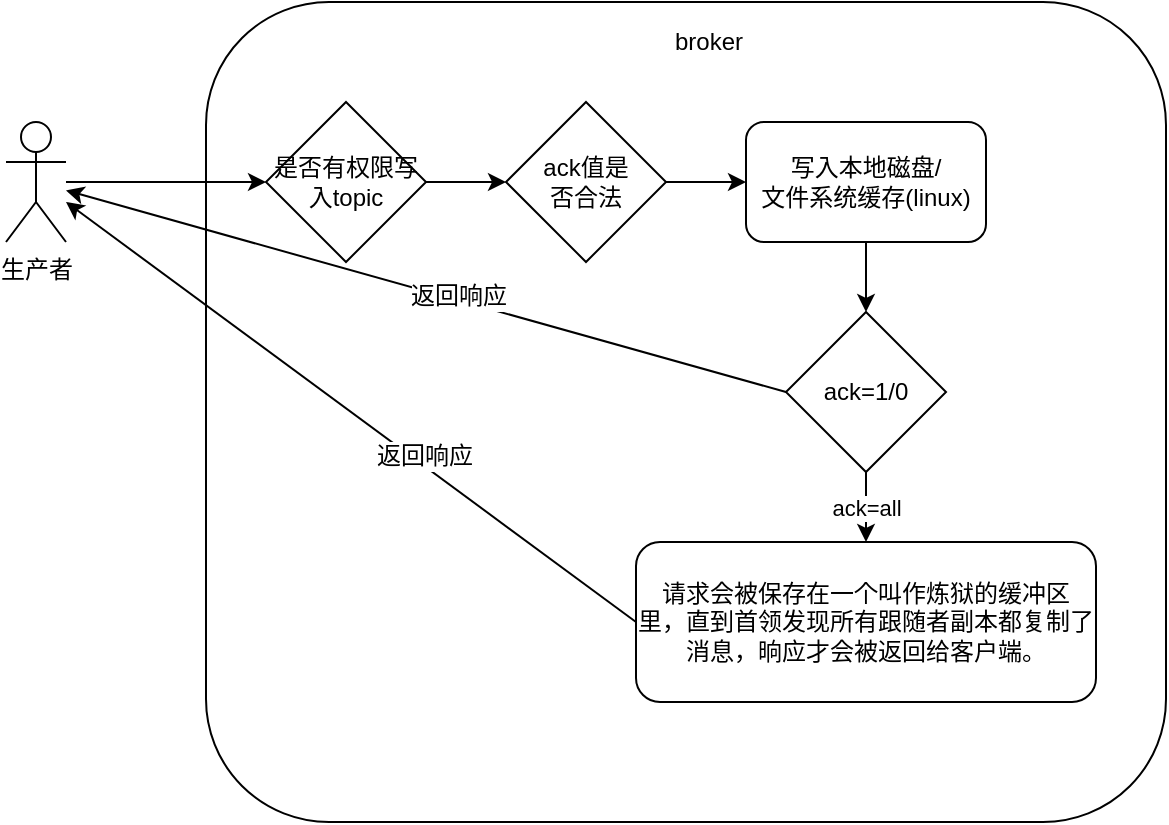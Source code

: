 <mxfile version="12.1.2" type="github" pages="1">
  <diagram id="3oG3UncY6g05R-9aJo_f" name="Page-1">
    <mxGraphModel dx="956" dy="428" grid="1" gridSize="10" guides="1" tooltips="1" connect="1" arrows="1" fold="1" page="1" pageScale="1" pageWidth="827" pageHeight="1169" math="0" shadow="0">
      <root>
        <mxCell id="0"/>
        <mxCell id="1" parent="0"/>
        <mxCell id="o-bTh337Lytt6Xdy55XI-4" value="" style="rounded=1;whiteSpace=wrap;html=1;" vertex="1" parent="1">
          <mxGeometry x="200" y="50" width="480" height="410" as="geometry"/>
        </mxCell>
        <mxCell id="o-bTh337Lytt6Xdy55XI-15" style="edgeStyle=orthogonalEdgeStyle;rounded=0;orthogonalLoop=1;jettySize=auto;html=1;entryX=0;entryY=0.5;entryDx=0;entryDy=0;" edge="1" parent="1" source="o-bTh337Lytt6Xdy55XI-1" target="o-bTh337Lytt6Xdy55XI-7">
          <mxGeometry relative="1" as="geometry"/>
        </mxCell>
        <mxCell id="o-bTh337Lytt6Xdy55XI-1" value="生产者" style="shape=umlActor;verticalLabelPosition=bottom;labelBackgroundColor=#ffffff;verticalAlign=top;html=1;outlineConnect=0;" vertex="1" parent="1">
          <mxGeometry x="100" y="110" width="30" height="60" as="geometry"/>
        </mxCell>
        <mxCell id="o-bTh337Lytt6Xdy55XI-16" style="edgeStyle=orthogonalEdgeStyle;rounded=0;orthogonalLoop=1;jettySize=auto;html=1;entryX=0;entryY=0.5;entryDx=0;entryDy=0;" edge="1" parent="1" source="o-bTh337Lytt6Xdy55XI-7" target="o-bTh337Lytt6Xdy55XI-8">
          <mxGeometry relative="1" as="geometry"/>
        </mxCell>
        <mxCell id="o-bTh337Lytt6Xdy55XI-7" value="&lt;span style=&quot;white-space: normal&quot;&gt;是否有权限写入topic&lt;/span&gt;" style="rhombus;whiteSpace=wrap;html=1;" vertex="1" parent="1">
          <mxGeometry x="230" y="100" width="80" height="80" as="geometry"/>
        </mxCell>
        <mxCell id="o-bTh337Lytt6Xdy55XI-17" style="edgeStyle=orthogonalEdgeStyle;rounded=0;orthogonalLoop=1;jettySize=auto;html=1;" edge="1" parent="1" source="o-bTh337Lytt6Xdy55XI-8" target="o-bTh337Lytt6Xdy55XI-9">
          <mxGeometry relative="1" as="geometry"/>
        </mxCell>
        <mxCell id="o-bTh337Lytt6Xdy55XI-8" value="ack值是&lt;br&gt;否合法" style="rhombus;whiteSpace=wrap;html=1;" vertex="1" parent="1">
          <mxGeometry x="350" y="100" width="80" height="80" as="geometry"/>
        </mxCell>
        <mxCell id="o-bTh337Lytt6Xdy55XI-18" style="edgeStyle=orthogonalEdgeStyle;rounded=0;orthogonalLoop=1;jettySize=auto;html=1;entryX=0.5;entryY=0;entryDx=0;entryDy=0;" edge="1" parent="1" source="o-bTh337Lytt6Xdy55XI-9" target="o-bTh337Lytt6Xdy55XI-10">
          <mxGeometry relative="1" as="geometry"/>
        </mxCell>
        <mxCell id="o-bTh337Lytt6Xdy55XI-9" value="写入本地磁盘/&lt;br&gt;文件系统缓存(linux)" style="rounded=1;whiteSpace=wrap;html=1;" vertex="1" parent="1">
          <mxGeometry x="470" y="110" width="120" height="60" as="geometry"/>
        </mxCell>
        <mxCell id="o-bTh337Lytt6Xdy55XI-19" value="ack=all" style="edgeStyle=orthogonalEdgeStyle;rounded=0;orthogonalLoop=1;jettySize=auto;html=1;entryX=0.5;entryY=0;entryDx=0;entryDy=0;" edge="1" parent="1" source="o-bTh337Lytt6Xdy55XI-10" target="o-bTh337Lytt6Xdy55XI-12">
          <mxGeometry relative="1" as="geometry"/>
        </mxCell>
        <mxCell id="o-bTh337Lytt6Xdy55XI-10" value="ack=1/0" style="rhombus;whiteSpace=wrap;html=1;" vertex="1" parent="1">
          <mxGeometry x="490" y="205" width="80" height="80" as="geometry"/>
        </mxCell>
        <mxCell id="o-bTh337Lytt6Xdy55XI-12" value="&lt;span style=&quot;font-size: 9pt ; font-family: &amp;#34;hiddenhorzocr&amp;#34;&quot;&gt;请求会被保存在&lt;/span&gt;&lt;span style=&quot;font-size: 9pt ; font-family: &amp;#34;hiddenhorzocr&amp;#34;&quot;&gt;一&lt;/span&gt;&lt;span style=&quot;font-size: 9pt ; font-family: &amp;#34;hiddenhorzocr&amp;#34;&quot;&gt;个叫作炼狱的缓冲&lt;/span&gt;&lt;span style=&quot;font-family: &amp;#34;hiddenhorzocr&amp;#34; ; font-size: 9pt&quot;&gt;区里，直到首领发现所有跟随者副本都复制了消息，晌应才会被返回给客户端。&lt;br&gt;&lt;/span&gt;" style="rounded=1;whiteSpace=wrap;html=1;" vertex="1" parent="1">
          <mxGeometry x="415" y="320" width="230" height="80" as="geometry"/>
        </mxCell>
        <mxCell id="o-bTh337Lytt6Xdy55XI-14" value="broker" style="text;html=1;strokeColor=none;fillColor=none;align=center;verticalAlign=middle;whiteSpace=wrap;rounded=0;" vertex="1" parent="1">
          <mxGeometry x="413" y="60" width="77" height="20" as="geometry"/>
        </mxCell>
        <mxCell id="o-bTh337Lytt6Xdy55XI-21" value="" style="endArrow=classic;html=1;exitX=0;exitY=0.5;exitDx=0;exitDy=0;" edge="1" parent="1" source="o-bTh337Lytt6Xdy55XI-10" target="o-bTh337Lytt6Xdy55XI-1">
          <mxGeometry width="50" height="50" relative="1" as="geometry">
            <mxPoint x="350" y="260" as="sourcePoint"/>
            <mxPoint x="400" y="210" as="targetPoint"/>
          </mxGeometry>
        </mxCell>
        <mxCell id="o-bTh337Lytt6Xdy55XI-22" value="返回响应" style="text;html=1;resizable=0;points=[];align=center;verticalAlign=middle;labelBackgroundColor=#ffffff;" vertex="1" connectable="0" parent="o-bTh337Lytt6Xdy55XI-21">
          <mxGeometry x="-0.086" y="-2" relative="1" as="geometry">
            <mxPoint as="offset"/>
          </mxGeometry>
        </mxCell>
        <mxCell id="o-bTh337Lytt6Xdy55XI-23" value="" style="endArrow=classic;html=1;exitX=0;exitY=0.5;exitDx=0;exitDy=0;" edge="1" parent="1" source="o-bTh337Lytt6Xdy55XI-12">
          <mxGeometry width="50" height="50" relative="1" as="geometry">
            <mxPoint x="320" y="380" as="sourcePoint"/>
            <mxPoint x="130" y="150" as="targetPoint"/>
          </mxGeometry>
        </mxCell>
        <mxCell id="o-bTh337Lytt6Xdy55XI-24" value="返回响应" style="text;html=1;resizable=0;points=[];align=center;verticalAlign=middle;labelBackgroundColor=#ffffff;" vertex="1" connectable="0" parent="o-bTh337Lytt6Xdy55XI-23">
          <mxGeometry x="-0.24" y="-4" relative="1" as="geometry">
            <mxPoint as="offset"/>
          </mxGeometry>
        </mxCell>
      </root>
    </mxGraphModel>
  </diagram>
</mxfile>

